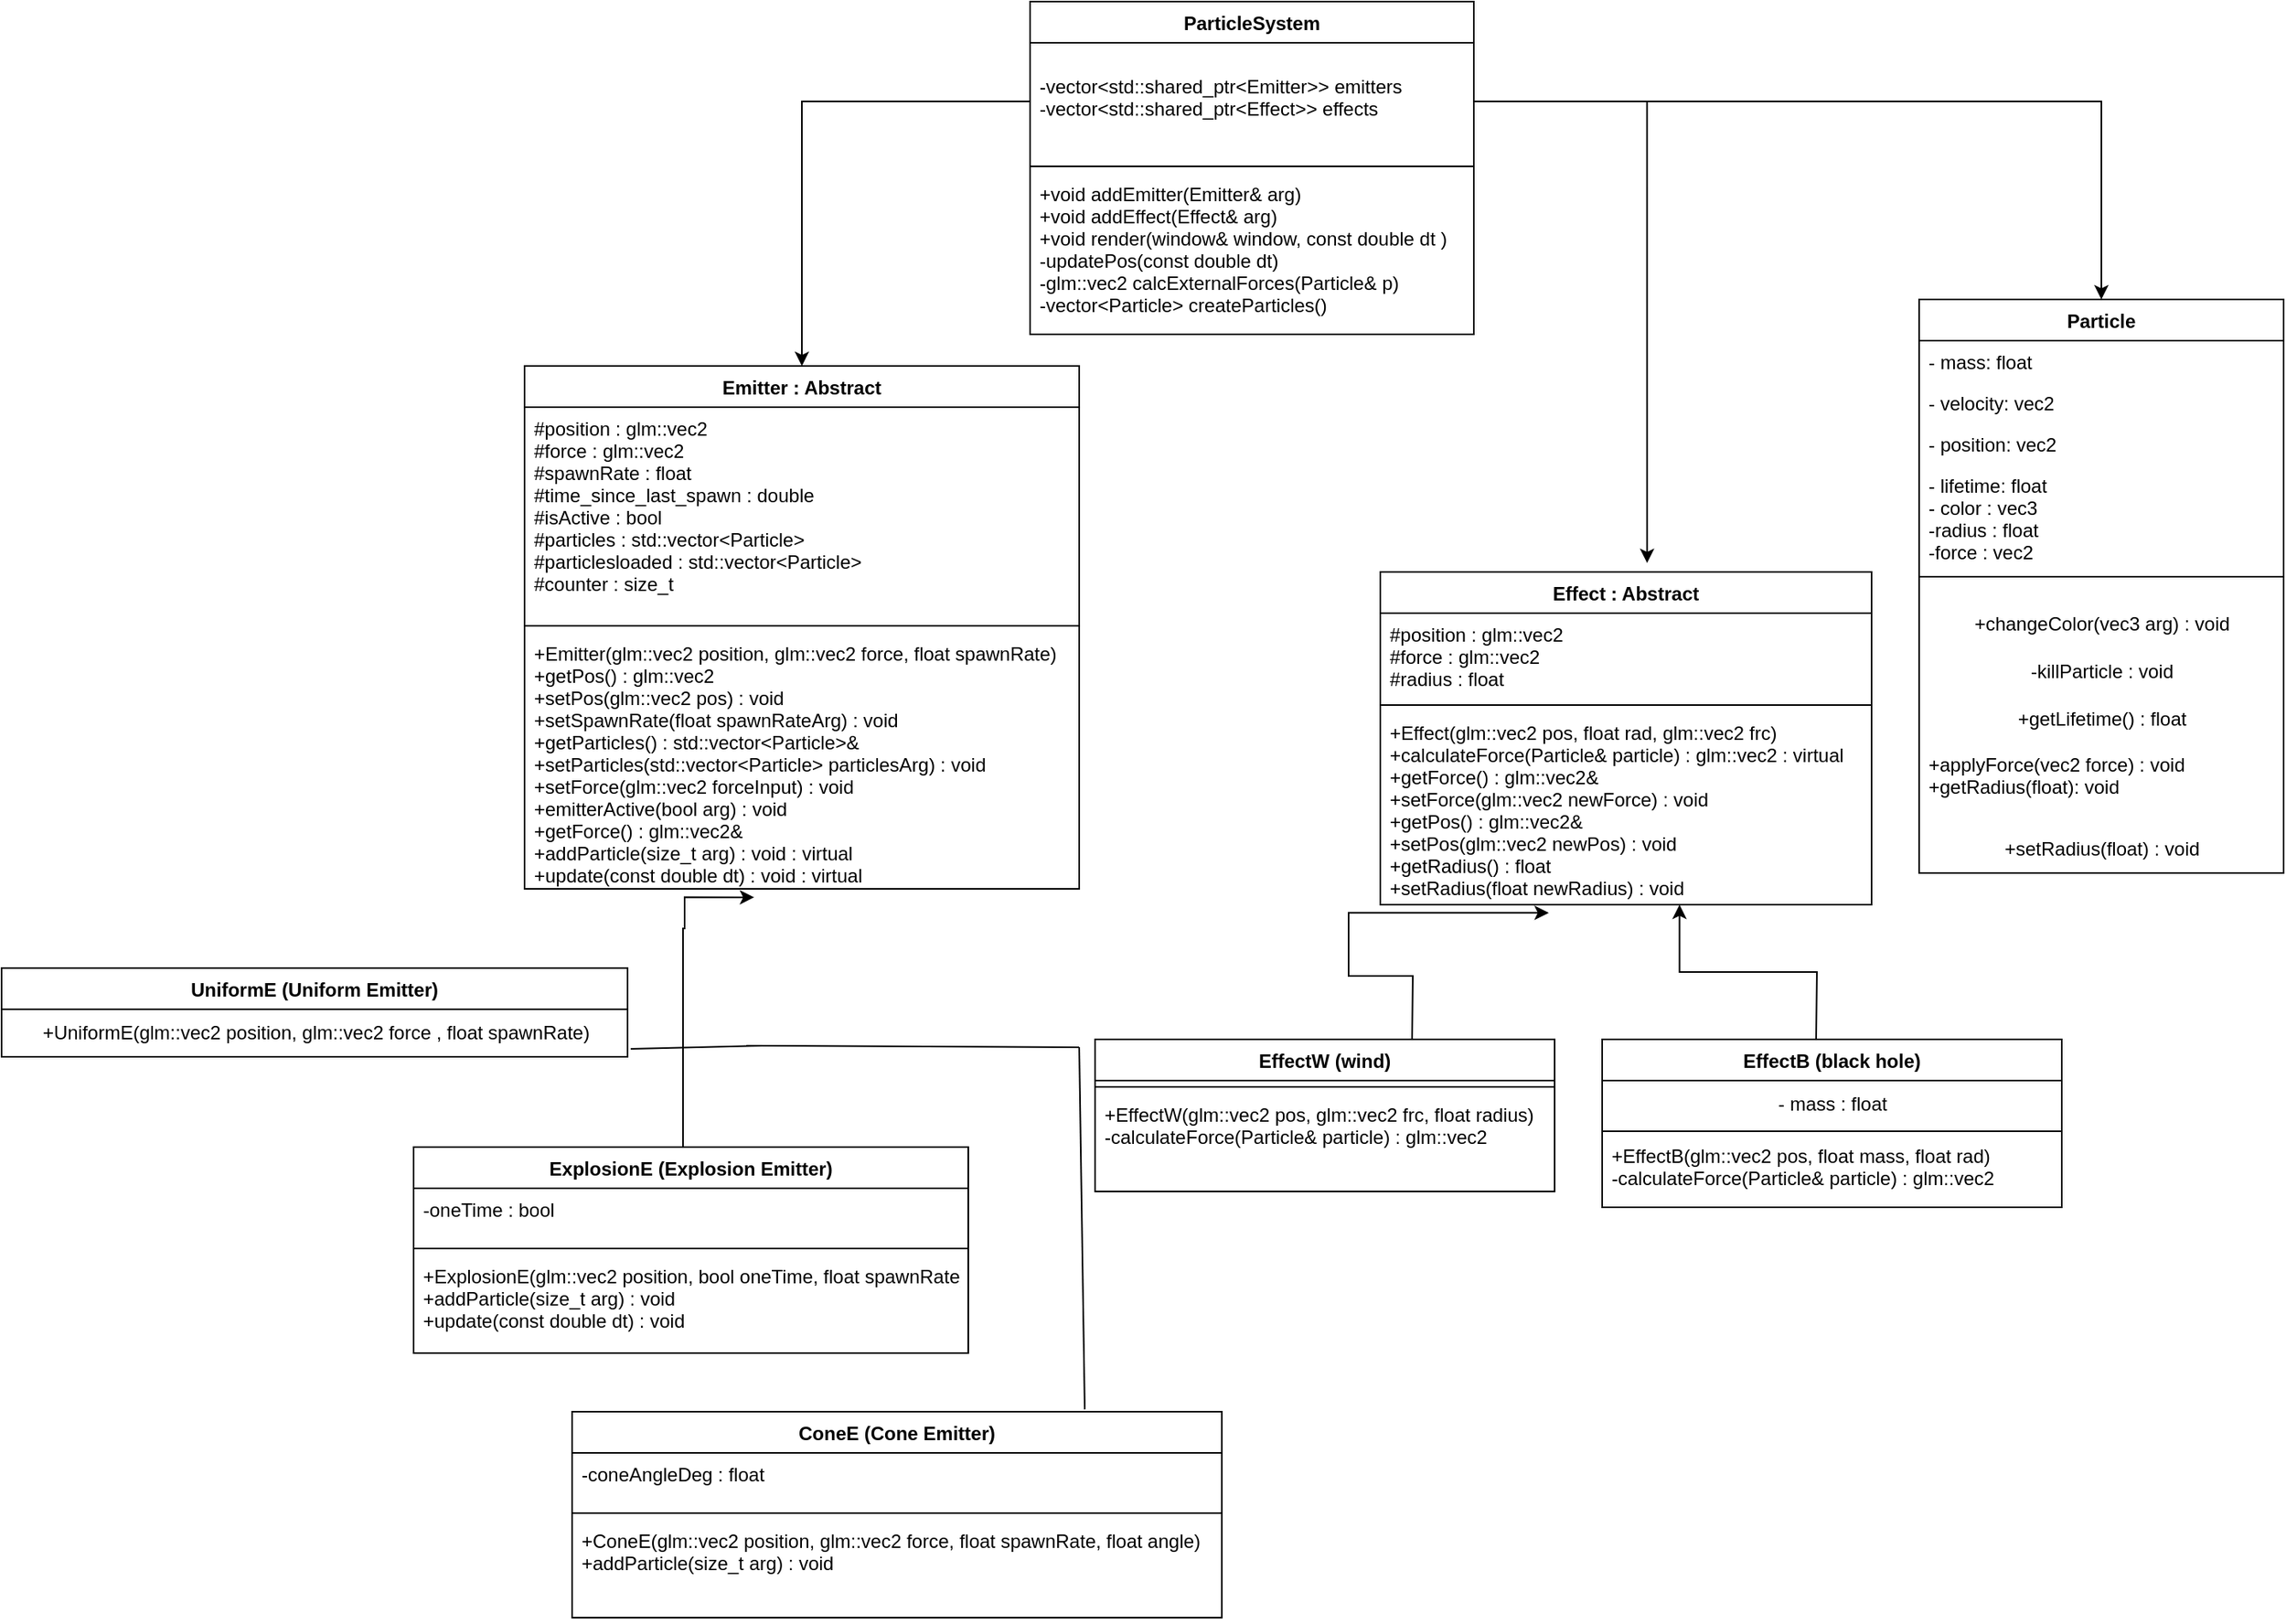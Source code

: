 <mxfile version="21.1.5" type="github">
  <diagram name="Page-1" id="hojcnSkxbj4f1BHJZiE3">
    <mxGraphModel dx="1910" dy="1784" grid="1" gridSize="10" guides="1" tooltips="1" connect="1" arrows="1" fold="1" page="1" pageScale="1" pageWidth="850" pageHeight="1100" math="0" shadow="0">
      <root>
        <mxCell id="0" />
        <mxCell id="1" parent="0" />
        <mxCell id="ky3TiyBcIJoiYtu8OpSj-13" value="Emitter : Abstract" style="swimlane;fontStyle=1;align=center;verticalAlign=top;childLayout=stackLayout;horizontal=1;startSize=26;horizontalStack=0;resizeParent=1;resizeParentMax=0;resizeLast=0;collapsible=1;marginBottom=0;" parent="1" vertex="1">
          <mxGeometry x="-430" y="80" width="350" height="330" as="geometry" />
        </mxCell>
        <mxCell id="ky3TiyBcIJoiYtu8OpSj-14" value="#position : glm::vec2&#xa;#force : glm::vec2&#xa;#spawnRate : float&#xa;#time_since_last_spawn : double&#xa;#isActive : bool&#xa;#particles : std::vector&lt;Particle&gt;&#xa;#particlesloaded : std::vector&lt;Particle&gt;&#xa;#counter : size_t" style="text;strokeColor=none;fillColor=none;align=left;verticalAlign=top;spacingLeft=4;spacingRight=4;overflow=hidden;rotatable=0;points=[[0,0.5],[1,0.5]];portConstraint=eastwest;" parent="ky3TiyBcIJoiYtu8OpSj-13" vertex="1">
          <mxGeometry y="26" width="350" height="134" as="geometry" />
        </mxCell>
        <mxCell id="ky3TiyBcIJoiYtu8OpSj-15" value="" style="line;strokeWidth=1;fillColor=none;align=left;verticalAlign=middle;spacingTop=-1;spacingLeft=3;spacingRight=3;rotatable=0;labelPosition=right;points=[];portConstraint=eastwest;strokeColor=inherit;" parent="ky3TiyBcIJoiYtu8OpSj-13" vertex="1">
          <mxGeometry y="160" width="350" height="8" as="geometry" />
        </mxCell>
        <mxCell id="ky3TiyBcIJoiYtu8OpSj-16" value="+Emitter(glm::vec2 position, glm::vec2 force, float spawnRate)&#xa;+getPos() : glm::vec2&#xa;+setPos(glm::vec2 pos) : void&#xa;+setSpawnRate(float spawnRateArg) : void&#xa;+getParticles() : std::vector&lt;Particle&gt;&amp;&#xa;+setParticles(std::vector&lt;Particle&gt; particlesArg) : void&#xa;+setForce(glm::vec2 forceInput) : void&#xa;+emitterActive(bool arg) : void&#xa;+getForce() : glm::vec2&amp;&#xa;+addParticle(size_t arg) : void : virtual &#xa;+update(const double dt) : void : virtual&#xa;&#xa;&#xa;&#xa;&#xa;" style="text;strokeColor=none;fillColor=none;align=left;verticalAlign=top;spacingLeft=4;spacingRight=4;overflow=hidden;rotatable=0;points=[[0,0.5],[1,0.5]];portConstraint=eastwest;" parent="ky3TiyBcIJoiYtu8OpSj-13" vertex="1">
          <mxGeometry y="168" width="350" height="162" as="geometry" />
        </mxCell>
        <mxCell id="ky3TiyBcIJoiYtu8OpSj-17" value="Particle" style="swimlane;fontStyle=1;align=center;verticalAlign=top;childLayout=stackLayout;horizontal=1;startSize=26;horizontalStack=0;resizeParent=1;resizeParentMax=0;resizeLast=0;collapsible=1;marginBottom=0;" parent="1" vertex="1">
          <mxGeometry x="450" y="38" width="230" height="362" as="geometry" />
        </mxCell>
        <mxCell id="ky3TiyBcIJoiYtu8OpSj-18" value="- mass: float" style="text;strokeColor=none;fillColor=none;align=left;verticalAlign=top;spacingLeft=4;spacingRight=4;overflow=hidden;rotatable=0;points=[[0,0.5],[1,0.5]];portConstraint=eastwest;" parent="ky3TiyBcIJoiYtu8OpSj-17" vertex="1">
          <mxGeometry y="26" width="230" height="26" as="geometry" />
        </mxCell>
        <mxCell id="ky3TiyBcIJoiYtu8OpSj-21" value="- velocity: vec2" style="text;strokeColor=none;fillColor=none;align=left;verticalAlign=top;spacingLeft=4;spacingRight=4;overflow=hidden;rotatable=0;points=[[0,0.5],[1,0.5]];portConstraint=eastwest;" parent="ky3TiyBcIJoiYtu8OpSj-17" vertex="1">
          <mxGeometry y="52" width="230" height="26" as="geometry" />
        </mxCell>
        <mxCell id="ky3TiyBcIJoiYtu8OpSj-22" value="- position: vec2" style="text;strokeColor=none;fillColor=none;align=left;verticalAlign=top;spacingLeft=4;spacingRight=4;overflow=hidden;rotatable=0;points=[[0,0.5],[1,0.5]];portConstraint=eastwest;" parent="ky3TiyBcIJoiYtu8OpSj-17" vertex="1">
          <mxGeometry y="78" width="230" height="26" as="geometry" />
        </mxCell>
        <mxCell id="ky3TiyBcIJoiYtu8OpSj-24" value="- lifetime: float&#xa;- color : vec3&#xa;-radius : float&#xa;-force : vec2" style="text;strokeColor=none;fillColor=none;align=left;verticalAlign=top;spacingLeft=4;spacingRight=4;overflow=hidden;rotatable=0;points=[[0,0.5],[1,0.5]];portConstraint=eastwest;" parent="ky3TiyBcIJoiYtu8OpSj-17" vertex="1">
          <mxGeometry y="104" width="230" height="56" as="geometry" />
        </mxCell>
        <mxCell id="ky3TiyBcIJoiYtu8OpSj-19" value="" style="line;strokeWidth=1;fillColor=none;align=left;verticalAlign=middle;spacingTop=-1;spacingLeft=3;spacingRight=3;rotatable=0;labelPosition=right;points=[];portConstraint=eastwest;strokeColor=inherit;" parent="ky3TiyBcIJoiYtu8OpSj-17" vertex="1">
          <mxGeometry y="160" width="230" height="30" as="geometry" />
        </mxCell>
        <mxCell id="4nmt8U6601-7MUYyNT3q-19" value="+changeColor(vec3 arg) : void" style="text;html=1;align=center;verticalAlign=middle;resizable=0;points=[];autosize=1;strokeColor=none;fillColor=none;" parent="ky3TiyBcIJoiYtu8OpSj-17" vertex="1">
          <mxGeometry y="190" width="230" height="30" as="geometry" />
        </mxCell>
        <mxCell id="4nmt8U6601-7MUYyNT3q-17" value="-killParticle : void" style="text;html=1;align=center;verticalAlign=middle;resizable=0;points=[];autosize=1;strokeColor=none;fillColor=none;" parent="ky3TiyBcIJoiYtu8OpSj-17" vertex="1">
          <mxGeometry y="220" width="230" height="30" as="geometry" />
        </mxCell>
        <mxCell id="4nmt8U6601-7MUYyNT3q-1" value="+getLifetime() : float" style="text;html=1;align=center;verticalAlign=middle;resizable=0;points=[];autosize=1;strokeColor=none;fillColor=none;" parent="ky3TiyBcIJoiYtu8OpSj-17" vertex="1">
          <mxGeometry y="250" width="230" height="30" as="geometry" />
        </mxCell>
        <mxCell id="ky3TiyBcIJoiYtu8OpSj-20" value="+applyForce(vec2 force) : void&#xa;+getRadius(float): void" style="text;strokeColor=none;fillColor=none;align=left;verticalAlign=top;spacingLeft=4;spacingRight=4;overflow=hidden;rotatable=0;points=[[0,0.5],[1,0.5]];portConstraint=eastwest;" parent="ky3TiyBcIJoiYtu8OpSj-17" vertex="1">
          <mxGeometry y="280" width="230" height="52" as="geometry" />
        </mxCell>
        <mxCell id="4nmt8U6601-7MUYyNT3q-20" value="+setRadius(float) : void" style="text;html=1;align=center;verticalAlign=middle;resizable=0;points=[];autosize=1;strokeColor=none;fillColor=none;" parent="ky3TiyBcIJoiYtu8OpSj-17" vertex="1">
          <mxGeometry y="332" width="230" height="30" as="geometry" />
        </mxCell>
        <mxCell id="ky3TiyBcIJoiYtu8OpSj-25" value="Effect : Abstract" style="swimlane;fontStyle=1;align=center;verticalAlign=top;childLayout=stackLayout;horizontal=1;startSize=26;horizontalStack=0;resizeParent=1;resizeParentMax=0;resizeLast=0;collapsible=1;marginBottom=0;" parent="1" vertex="1">
          <mxGeometry x="110" y="210" width="310" height="210" as="geometry" />
        </mxCell>
        <mxCell id="ky3TiyBcIJoiYtu8OpSj-30" value="#position : glm::vec2 &#xa;#force : glm::vec2 &#xa;#radius : float" style="text;strokeColor=none;fillColor=none;align=left;verticalAlign=top;spacingLeft=4;spacingRight=4;overflow=hidden;rotatable=0;points=[[0,0.5],[1,0.5]];portConstraint=eastwest;" parent="ky3TiyBcIJoiYtu8OpSj-25" vertex="1">
          <mxGeometry y="26" width="310" height="54" as="geometry" />
        </mxCell>
        <mxCell id="ky3TiyBcIJoiYtu8OpSj-27" value="" style="line;strokeWidth=1;fillColor=none;align=left;verticalAlign=middle;spacingTop=-1;spacingLeft=3;spacingRight=3;rotatable=0;labelPosition=right;points=[];portConstraint=eastwest;strokeColor=inherit;" parent="ky3TiyBcIJoiYtu8OpSj-25" vertex="1">
          <mxGeometry y="80" width="310" height="8" as="geometry" />
        </mxCell>
        <mxCell id="ky3TiyBcIJoiYtu8OpSj-32" value="+Effect(glm::vec2 pos, float rad, glm::vec2 frc)&#xa;+calculateForce(Particle&amp; particle) : glm::vec2 : virtual&#xa;+getForce() : glm::vec2&amp;&#xa;+setForce(glm::vec2 newForce) : void&#xa;+getPos() : glm::vec2&amp;&#xa;+setPos(glm::vec2 newPos) : void&#xa;+getRadius() : float&#xa;+setRadius(float newRadius) : void" style="text;strokeColor=none;fillColor=none;align=left;verticalAlign=top;spacingLeft=4;spacingRight=4;overflow=hidden;rotatable=0;points=[[0,0.5],[1,0.5]];portConstraint=eastwest;" parent="ky3TiyBcIJoiYtu8OpSj-25" vertex="1">
          <mxGeometry y="88" width="310" height="122" as="geometry" />
        </mxCell>
        <mxCell id="4nmt8U6601-7MUYyNT3q-2" value="UniformE (Uniform Emitter)" style="swimlane;fontStyle=1;align=center;verticalAlign=top;childLayout=stackLayout;horizontal=1;startSize=26;horizontalStack=0;resizeParent=1;resizeParentMax=0;resizeLast=0;collapsible=1;marginBottom=0;" parent="1" vertex="1">
          <mxGeometry x="-760" y="460" width="395" height="56" as="geometry" />
        </mxCell>
        <mxCell id="4nmt8U6601-7MUYyNT3q-14" value="+UniformE(glm::vec2 position, glm::vec2 force , float spawnRate)" style="text;html=1;align=center;verticalAlign=middle;resizable=0;points=[];autosize=1;strokeColor=none;fillColor=none;" parent="4nmt8U6601-7MUYyNT3q-2" vertex="1">
          <mxGeometry y="26" width="395" height="30" as="geometry" />
        </mxCell>
        <mxCell id="4nmt8U6601-7MUYyNT3q-22" style="edgeStyle=orthogonalEdgeStyle;rounded=0;orthogonalLoop=1;jettySize=auto;html=1;entryX=0.414;entryY=1.033;entryDx=0;entryDy=0;entryPerimeter=0;" parent="1" target="ky3TiyBcIJoiYtu8OpSj-16" edge="1">
          <mxGeometry relative="1" as="geometry">
            <Array as="points">
              <mxPoint x="-330" y="435" />
              <mxPoint x="-329" y="435" />
            </Array>
            <mxPoint x="-330" y="573" as="sourcePoint" />
          </mxGeometry>
        </mxCell>
        <mxCell id="4nmt8U6601-7MUYyNT3q-25" value="" style="endArrow=none;html=1;rounded=0;" parent="1" edge="1">
          <mxGeometry width="50" height="50" relative="1" as="geometry">
            <mxPoint x="-80" y="510" as="sourcePoint" />
            <mxPoint x="-290" y="509" as="targetPoint" />
          </mxGeometry>
        </mxCell>
        <mxCell id="4nmt8U6601-7MUYyNT3q-26" value="" style="endArrow=none;html=1;rounded=0;entryX=1.005;entryY=0.833;entryDx=0;entryDy=0;entryPerimeter=0;" parent="1" target="4nmt8U6601-7MUYyNT3q-14" edge="1">
          <mxGeometry width="50" height="50" relative="1" as="geometry">
            <mxPoint x="-280" y="509" as="sourcePoint" />
            <mxPoint x="-280" y="519" as="targetPoint" />
          </mxGeometry>
        </mxCell>
        <mxCell id="4nmt8U6601-7MUYyNT3q-49" style="edgeStyle=orthogonalEdgeStyle;rounded=0;orthogonalLoop=1;jettySize=auto;html=1;entryX=0.343;entryY=1.042;entryDx=0;entryDy=0;entryPerimeter=0;" parent="1" target="ky3TiyBcIJoiYtu8OpSj-32" edge="1">
          <mxGeometry relative="1" as="geometry">
            <mxPoint x="130" y="510" as="sourcePoint" />
          </mxGeometry>
        </mxCell>
        <mxCell id="4nmt8U6601-7MUYyNT3q-50" style="edgeStyle=orthogonalEdgeStyle;rounded=0;orthogonalLoop=1;jettySize=auto;html=1;entryX=0.609;entryY=1;entryDx=0;entryDy=0;entryPerimeter=0;" parent="1" target="ky3TiyBcIJoiYtu8OpSj-32" edge="1">
          <mxGeometry relative="1" as="geometry">
            <mxPoint x="385" y="505" as="sourcePoint" />
          </mxGeometry>
        </mxCell>
        <mxCell id="4nmt8U6601-7MUYyNT3q-51" value="ParticleSystem" style="swimlane;fontStyle=1;align=center;verticalAlign=top;childLayout=stackLayout;horizontal=1;startSize=26;horizontalStack=0;resizeParent=1;resizeParentMax=0;resizeLast=0;collapsible=1;marginBottom=0;" parent="1" vertex="1">
          <mxGeometry x="-111" y="-150" width="280" height="210" as="geometry" />
        </mxCell>
        <mxCell id="4nmt8U6601-7MUYyNT3q-52" value="&#xa;-vector&lt;std::shared_ptr&lt;Emitter&gt;&gt; emitters&#xa;-vector&lt;std::shared_ptr&lt;Effect&gt;&gt; effects&#xa;&#xa;" style="text;strokeColor=none;fillColor=none;align=left;verticalAlign=top;spacingLeft=4;spacingRight=4;overflow=hidden;rotatable=0;points=[[0,0.5],[1,0.5]];portConstraint=eastwest;" parent="4nmt8U6601-7MUYyNT3q-51" vertex="1">
          <mxGeometry y="26" width="280" height="74" as="geometry" />
        </mxCell>
        <mxCell id="4nmt8U6601-7MUYyNT3q-53" value="" style="line;strokeWidth=1;fillColor=none;align=left;verticalAlign=middle;spacingTop=-1;spacingLeft=3;spacingRight=3;rotatable=0;labelPosition=right;points=[];portConstraint=eastwest;strokeColor=inherit;" parent="4nmt8U6601-7MUYyNT3q-51" vertex="1">
          <mxGeometry y="100" width="280" height="8" as="geometry" />
        </mxCell>
        <mxCell id="4nmt8U6601-7MUYyNT3q-54" value="+void addEmitter(Emitter&amp; arg)&#xa;+void addEffect(Effect&amp; arg)&#xa;+void render(window&amp; window, const double dt )&#xa;-updatePos(const double dt)&#xa;-glm::vec2 calcExternalForces(Particle&amp; p)&#xa;-vector&lt;Particle&gt; createParticles()&#xa;" style="text;strokeColor=none;fillColor=none;align=left;verticalAlign=top;spacingLeft=4;spacingRight=4;overflow=hidden;rotatable=0;points=[[0,0.5],[1,0.5]];portConstraint=eastwest;" parent="4nmt8U6601-7MUYyNT3q-51" vertex="1">
          <mxGeometry y="108" width="280" height="102" as="geometry" />
        </mxCell>
        <mxCell id="4nmt8U6601-7MUYyNT3q-58" style="edgeStyle=orthogonalEdgeStyle;rounded=0;orthogonalLoop=1;jettySize=auto;html=1;" parent="1" source="4nmt8U6601-7MUYyNT3q-52" target="ky3TiyBcIJoiYtu8OpSj-13" edge="1">
          <mxGeometry relative="1" as="geometry" />
        </mxCell>
        <mxCell id="4nmt8U6601-7MUYyNT3q-59" style="edgeStyle=orthogonalEdgeStyle;rounded=0;orthogonalLoop=1;jettySize=auto;html=1;entryX=0.543;entryY=-0.027;entryDx=0;entryDy=0;entryPerimeter=0;" parent="1" source="4nmt8U6601-7MUYyNT3q-52" target="ky3TiyBcIJoiYtu8OpSj-25" edge="1">
          <mxGeometry relative="1" as="geometry" />
        </mxCell>
        <mxCell id="4nmt8U6601-7MUYyNT3q-60" style="edgeStyle=orthogonalEdgeStyle;rounded=0;orthogonalLoop=1;jettySize=auto;html=1;entryX=0.5;entryY=0;entryDx=0;entryDy=0;" parent="1" source="4nmt8U6601-7MUYyNT3q-52" target="ky3TiyBcIJoiYtu8OpSj-17" edge="1">
          <mxGeometry relative="1" as="geometry" />
        </mxCell>
        <mxCell id="cRIdnXcLlvJj5D5Ri7P7-5" value="ExplosionE (Explosion Emitter)" style="swimlane;fontStyle=1;align=center;verticalAlign=top;childLayout=stackLayout;horizontal=1;startSize=26;horizontalStack=0;resizeParent=1;resizeParentMax=0;resizeLast=0;collapsible=1;marginBottom=0;" vertex="1" parent="1">
          <mxGeometry x="-500" y="573" width="350" height="130" as="geometry" />
        </mxCell>
        <mxCell id="cRIdnXcLlvJj5D5Ri7P7-6" value="-oneTime : bool" style="text;strokeColor=none;fillColor=none;align=left;verticalAlign=top;spacingLeft=4;spacingRight=4;overflow=hidden;rotatable=0;points=[[0,0.5],[1,0.5]];portConstraint=eastwest;" vertex="1" parent="cRIdnXcLlvJj5D5Ri7P7-5">
          <mxGeometry y="26" width="350" height="34" as="geometry" />
        </mxCell>
        <mxCell id="cRIdnXcLlvJj5D5Ri7P7-7" value="" style="line;strokeWidth=1;fillColor=none;align=left;verticalAlign=middle;spacingTop=-1;spacingLeft=3;spacingRight=3;rotatable=0;labelPosition=right;points=[];portConstraint=eastwest;strokeColor=inherit;" vertex="1" parent="cRIdnXcLlvJj5D5Ri7P7-5">
          <mxGeometry y="60" width="350" height="8" as="geometry" />
        </mxCell>
        <mxCell id="cRIdnXcLlvJj5D5Ri7P7-8" value="+ExplosionE(glm::vec2 position, bool oneTime, float spawnRate)&#xa;+addParticle(size_t arg) : void&#xa;+update(const double dt) : void&#xa;&#xa;&#xa;&#xa;&#xa;" style="text;strokeColor=none;fillColor=none;align=left;verticalAlign=top;spacingLeft=4;spacingRight=4;overflow=hidden;rotatable=0;points=[[0,0.5],[1,0.5]];portConstraint=eastwest;" vertex="1" parent="cRIdnXcLlvJj5D5Ri7P7-5">
          <mxGeometry y="68" width="350" height="62" as="geometry" />
        </mxCell>
        <mxCell id="cRIdnXcLlvJj5D5Ri7P7-9" value="ConeE (Cone Emitter)" style="swimlane;fontStyle=1;align=center;verticalAlign=top;childLayout=stackLayout;horizontal=1;startSize=26;horizontalStack=0;resizeParent=1;resizeParentMax=0;resizeLast=0;collapsible=1;marginBottom=0;" vertex="1" parent="1">
          <mxGeometry x="-400" y="740" width="410" height="130" as="geometry" />
        </mxCell>
        <mxCell id="cRIdnXcLlvJj5D5Ri7P7-10" value="-coneAngleDeg : float" style="text;strokeColor=none;fillColor=none;align=left;verticalAlign=top;spacingLeft=4;spacingRight=4;overflow=hidden;rotatable=0;points=[[0,0.5],[1,0.5]];portConstraint=eastwest;" vertex="1" parent="cRIdnXcLlvJj5D5Ri7P7-9">
          <mxGeometry y="26" width="410" height="34" as="geometry" />
        </mxCell>
        <mxCell id="cRIdnXcLlvJj5D5Ri7P7-11" value="" style="line;strokeWidth=1;fillColor=none;align=left;verticalAlign=middle;spacingTop=-1;spacingLeft=3;spacingRight=3;rotatable=0;labelPosition=right;points=[];portConstraint=eastwest;strokeColor=inherit;" vertex="1" parent="cRIdnXcLlvJj5D5Ri7P7-9">
          <mxGeometry y="60" width="410" height="8" as="geometry" />
        </mxCell>
        <mxCell id="cRIdnXcLlvJj5D5Ri7P7-12" value="+ConeE(glm::vec2 position, glm::vec2 force, float spawnRate, float angle)&#xa;+addParticle(size_t arg) : void&#xa;&#xa;&#xa;&#xa;&#xa;" style="text;strokeColor=none;fillColor=none;align=left;verticalAlign=top;spacingLeft=4;spacingRight=4;overflow=hidden;rotatable=0;points=[[0,0.5],[1,0.5]];portConstraint=eastwest;" vertex="1" parent="cRIdnXcLlvJj5D5Ri7P7-9">
          <mxGeometry y="68" width="410" height="62" as="geometry" />
        </mxCell>
        <mxCell id="cRIdnXcLlvJj5D5Ri7P7-13" value="" style="endArrow=none;html=1;rounded=0;exitX=0.789;exitY=-0.011;exitDx=0;exitDy=0;exitPerimeter=0;" edge="1" parent="1" source="cRIdnXcLlvJj5D5Ri7P7-9">
          <mxGeometry width="50" height="50" relative="1" as="geometry">
            <mxPoint x="-150" y="730" as="sourcePoint" />
            <mxPoint x="-80" y="510" as="targetPoint" />
          </mxGeometry>
        </mxCell>
        <mxCell id="cRIdnXcLlvJj5D5Ri7P7-15" value="EffectW (wind)" style="swimlane;fontStyle=1;align=center;verticalAlign=top;childLayout=stackLayout;horizontal=1;startSize=26;horizontalStack=0;resizeParent=1;resizeParentMax=0;resizeLast=0;collapsible=1;marginBottom=0;" vertex="1" parent="1">
          <mxGeometry x="-70" y="505" width="290" height="96" as="geometry" />
        </mxCell>
        <mxCell id="cRIdnXcLlvJj5D5Ri7P7-17" value="" style="line;strokeWidth=1;fillColor=none;align=left;verticalAlign=middle;spacingTop=-1;spacingLeft=3;spacingRight=3;rotatable=0;labelPosition=right;points=[];portConstraint=eastwest;strokeColor=inherit;" vertex="1" parent="cRIdnXcLlvJj5D5Ri7P7-15">
          <mxGeometry y="26" width="290" height="8" as="geometry" />
        </mxCell>
        <mxCell id="cRIdnXcLlvJj5D5Ri7P7-18" value="+EffectW(glm::vec2 pos, glm::vec2 frc, float radius)&#xa;-calculateForce(Particle&amp; particle) : glm::vec2" style="text;strokeColor=none;fillColor=none;align=left;verticalAlign=top;spacingLeft=4;spacingRight=4;overflow=hidden;rotatable=0;points=[[0,0.5],[1,0.5]];portConstraint=eastwest;" vertex="1" parent="cRIdnXcLlvJj5D5Ri7P7-15">
          <mxGeometry y="34" width="290" height="62" as="geometry" />
        </mxCell>
        <mxCell id="cRIdnXcLlvJj5D5Ri7P7-19" value="EffectB (black hole)" style="swimlane;fontStyle=1;align=center;verticalAlign=top;childLayout=stackLayout;horizontal=1;startSize=26;horizontalStack=0;resizeParent=1;resizeParentMax=0;resizeLast=0;collapsible=1;marginBottom=0;" vertex="1" parent="1">
          <mxGeometry x="250" y="505" width="290" height="106" as="geometry" />
        </mxCell>
        <mxCell id="cRIdnXcLlvJj5D5Ri7P7-22" value="- mass : float" style="text;html=1;align=center;verticalAlign=middle;resizable=0;points=[];autosize=1;strokeColor=none;fillColor=none;" vertex="1" parent="cRIdnXcLlvJj5D5Ri7P7-19">
          <mxGeometry y="26" width="290" height="30" as="geometry" />
        </mxCell>
        <mxCell id="cRIdnXcLlvJj5D5Ri7P7-20" value="" style="line;strokeWidth=1;fillColor=none;align=left;verticalAlign=middle;spacingTop=-1;spacingLeft=3;spacingRight=3;rotatable=0;labelPosition=right;points=[];portConstraint=eastwest;strokeColor=inherit;" vertex="1" parent="cRIdnXcLlvJj5D5Ri7P7-19">
          <mxGeometry y="56" width="290" height="4" as="geometry" />
        </mxCell>
        <mxCell id="cRIdnXcLlvJj5D5Ri7P7-21" value="+EffectB(glm::vec2 pos, float mass, float rad)&#xa;-calculateForce(Particle&amp; particle) : glm::vec2" style="text;strokeColor=none;fillColor=none;align=left;verticalAlign=top;spacingLeft=4;spacingRight=4;overflow=hidden;rotatable=0;points=[[0,0.5],[1,0.5]];portConstraint=eastwest;" vertex="1" parent="cRIdnXcLlvJj5D5Ri7P7-19">
          <mxGeometry y="60" width="290" height="46" as="geometry" />
        </mxCell>
      </root>
    </mxGraphModel>
  </diagram>
</mxfile>
